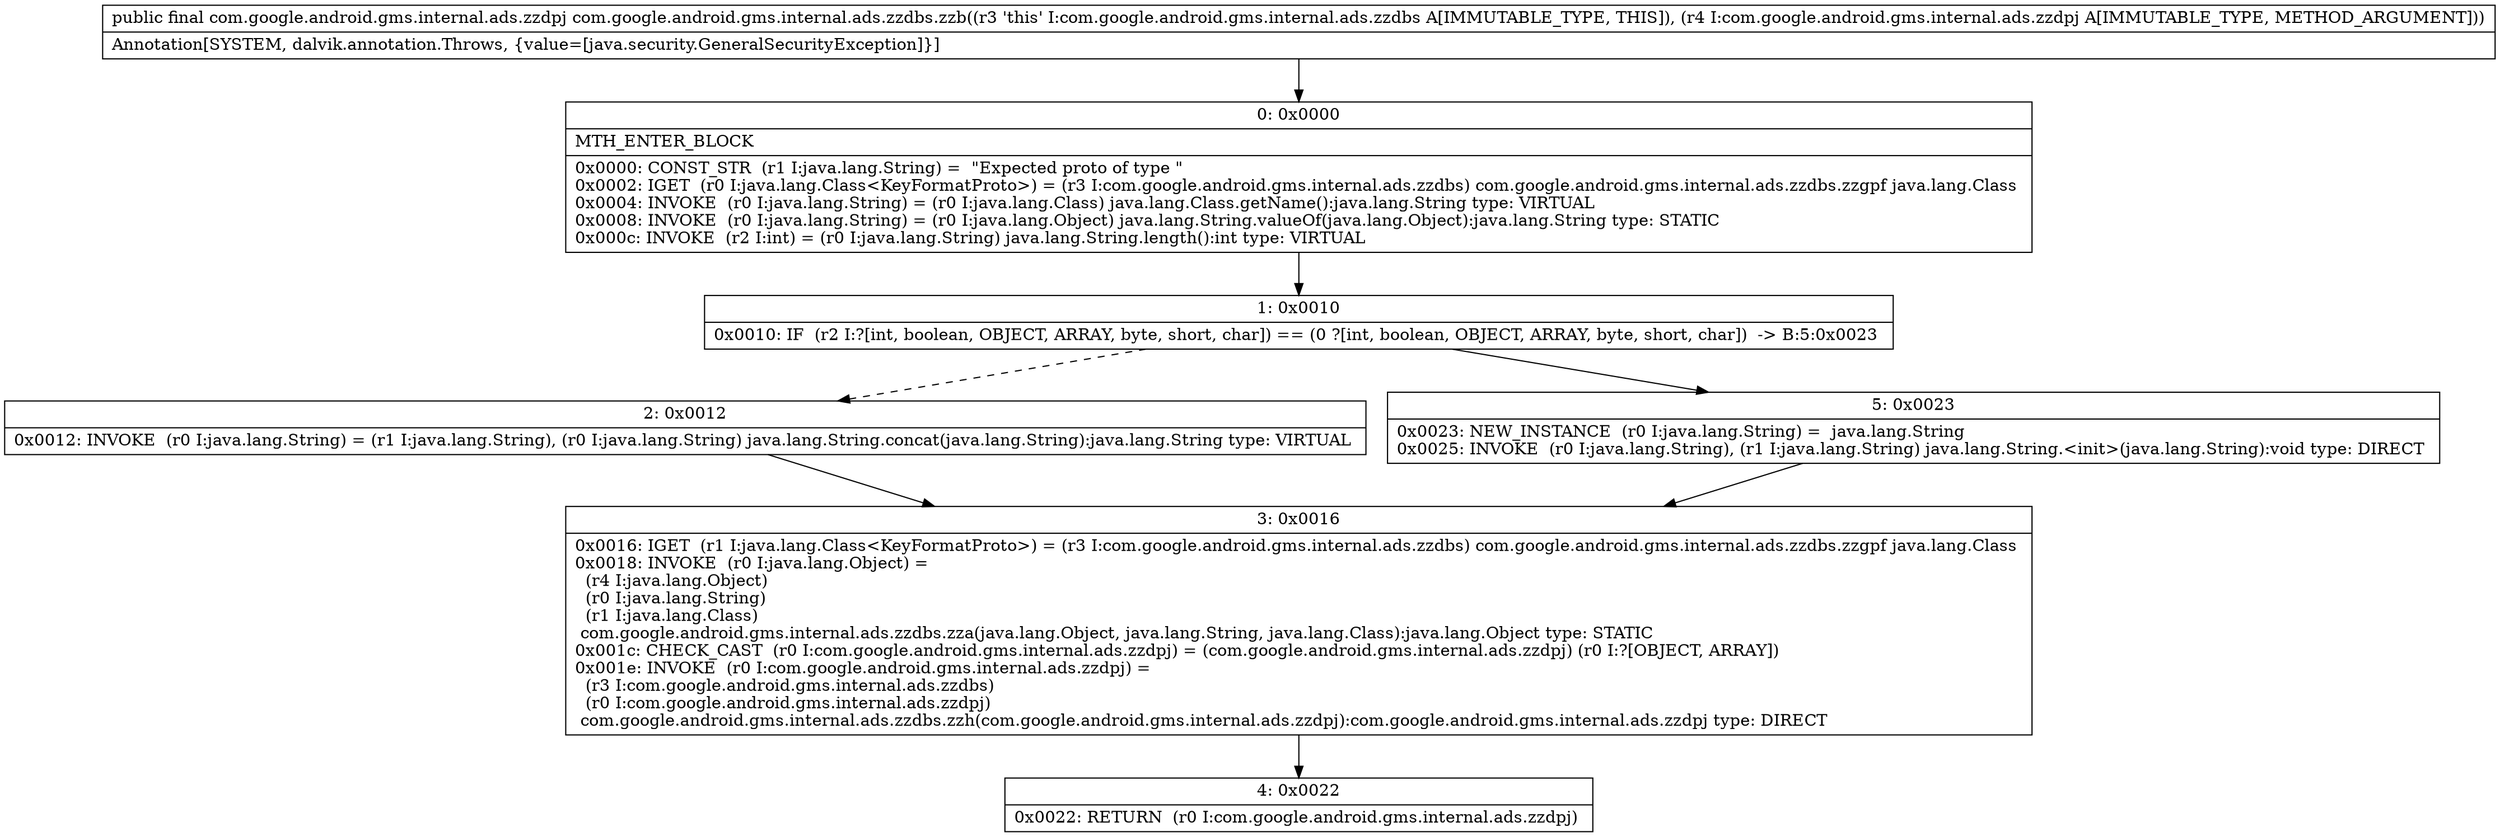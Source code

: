 digraph "CFG forcom.google.android.gms.internal.ads.zzdbs.zzb(Lcom\/google\/android\/gms\/internal\/ads\/zzdpj;)Lcom\/google\/android\/gms\/internal\/ads\/zzdpj;" {
Node_0 [shape=record,label="{0\:\ 0x0000|MTH_ENTER_BLOCK\l|0x0000: CONST_STR  (r1 I:java.lang.String) =  \"Expected proto of type \" \l0x0002: IGET  (r0 I:java.lang.Class\<KeyFormatProto\>) = (r3 I:com.google.android.gms.internal.ads.zzdbs) com.google.android.gms.internal.ads.zzdbs.zzgpf java.lang.Class \l0x0004: INVOKE  (r0 I:java.lang.String) = (r0 I:java.lang.Class) java.lang.Class.getName():java.lang.String type: VIRTUAL \l0x0008: INVOKE  (r0 I:java.lang.String) = (r0 I:java.lang.Object) java.lang.String.valueOf(java.lang.Object):java.lang.String type: STATIC \l0x000c: INVOKE  (r2 I:int) = (r0 I:java.lang.String) java.lang.String.length():int type: VIRTUAL \l}"];
Node_1 [shape=record,label="{1\:\ 0x0010|0x0010: IF  (r2 I:?[int, boolean, OBJECT, ARRAY, byte, short, char]) == (0 ?[int, boolean, OBJECT, ARRAY, byte, short, char])  \-\> B:5:0x0023 \l}"];
Node_2 [shape=record,label="{2\:\ 0x0012|0x0012: INVOKE  (r0 I:java.lang.String) = (r1 I:java.lang.String), (r0 I:java.lang.String) java.lang.String.concat(java.lang.String):java.lang.String type: VIRTUAL \l}"];
Node_3 [shape=record,label="{3\:\ 0x0016|0x0016: IGET  (r1 I:java.lang.Class\<KeyFormatProto\>) = (r3 I:com.google.android.gms.internal.ads.zzdbs) com.google.android.gms.internal.ads.zzdbs.zzgpf java.lang.Class \l0x0018: INVOKE  (r0 I:java.lang.Object) = \l  (r4 I:java.lang.Object)\l  (r0 I:java.lang.String)\l  (r1 I:java.lang.Class)\l com.google.android.gms.internal.ads.zzdbs.zza(java.lang.Object, java.lang.String, java.lang.Class):java.lang.Object type: STATIC \l0x001c: CHECK_CAST  (r0 I:com.google.android.gms.internal.ads.zzdpj) = (com.google.android.gms.internal.ads.zzdpj) (r0 I:?[OBJECT, ARRAY]) \l0x001e: INVOKE  (r0 I:com.google.android.gms.internal.ads.zzdpj) = \l  (r3 I:com.google.android.gms.internal.ads.zzdbs)\l  (r0 I:com.google.android.gms.internal.ads.zzdpj)\l com.google.android.gms.internal.ads.zzdbs.zzh(com.google.android.gms.internal.ads.zzdpj):com.google.android.gms.internal.ads.zzdpj type: DIRECT \l}"];
Node_4 [shape=record,label="{4\:\ 0x0022|0x0022: RETURN  (r0 I:com.google.android.gms.internal.ads.zzdpj) \l}"];
Node_5 [shape=record,label="{5\:\ 0x0023|0x0023: NEW_INSTANCE  (r0 I:java.lang.String) =  java.lang.String \l0x0025: INVOKE  (r0 I:java.lang.String), (r1 I:java.lang.String) java.lang.String.\<init\>(java.lang.String):void type: DIRECT \l}"];
MethodNode[shape=record,label="{public final com.google.android.gms.internal.ads.zzdpj com.google.android.gms.internal.ads.zzdbs.zzb((r3 'this' I:com.google.android.gms.internal.ads.zzdbs A[IMMUTABLE_TYPE, THIS]), (r4 I:com.google.android.gms.internal.ads.zzdpj A[IMMUTABLE_TYPE, METHOD_ARGUMENT]))  | Annotation[SYSTEM, dalvik.annotation.Throws, \{value=[java.security.GeneralSecurityException]\}]\l}"];
MethodNode -> Node_0;
Node_0 -> Node_1;
Node_1 -> Node_2[style=dashed];
Node_1 -> Node_5;
Node_2 -> Node_3;
Node_3 -> Node_4;
Node_5 -> Node_3;
}

